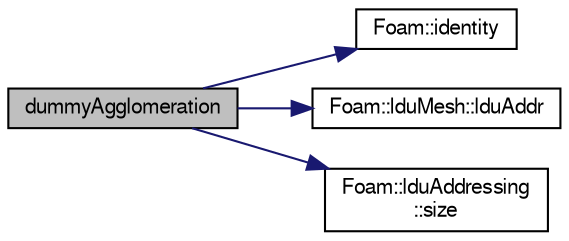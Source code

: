 digraph "dummyAgglomeration"
{
  bgcolor="transparent";
  edge [fontname="FreeSans",fontsize="10",labelfontname="FreeSans",labelfontsize="10"];
  node [fontname="FreeSans",fontsize="10",shape=record];
  rankdir="LR";
  Node1 [label="dummyAgglomeration",height=0.2,width=0.4,color="black", fillcolor="grey75", style="filled" fontcolor="black"];
  Node1 -> Node2 [color="midnightblue",fontsize="10",style="solid",fontname="FreeSans"];
  Node2 [label="Foam::identity",height=0.2,width=0.4,color="black",URL="$a10237.html#a36af96cb841435845fffb4fe69208490",tooltip="Create identity map (map[i] == i) of given length. "];
  Node1 -> Node3 [color="midnightblue",fontsize="10",style="solid",fontname="FreeSans"];
  Node3 [label="Foam::lduMesh::lduAddr",height=0.2,width=0.4,color="black",URL="$a01247.html#af9d1b76b0bf69742df5ae6ea9ccdc729",tooltip="Return ldu addressing. "];
  Node1 -> Node4 [color="midnightblue",fontsize="10",style="solid",fontname="FreeSans"];
  Node4 [label="Foam::lduAddressing\l::size",height=0.2,width=0.4,color="black",URL="$a01240.html#a65cea301e2d6033c43932d12d91c792f",tooltip="Return number of equations. "];
}
